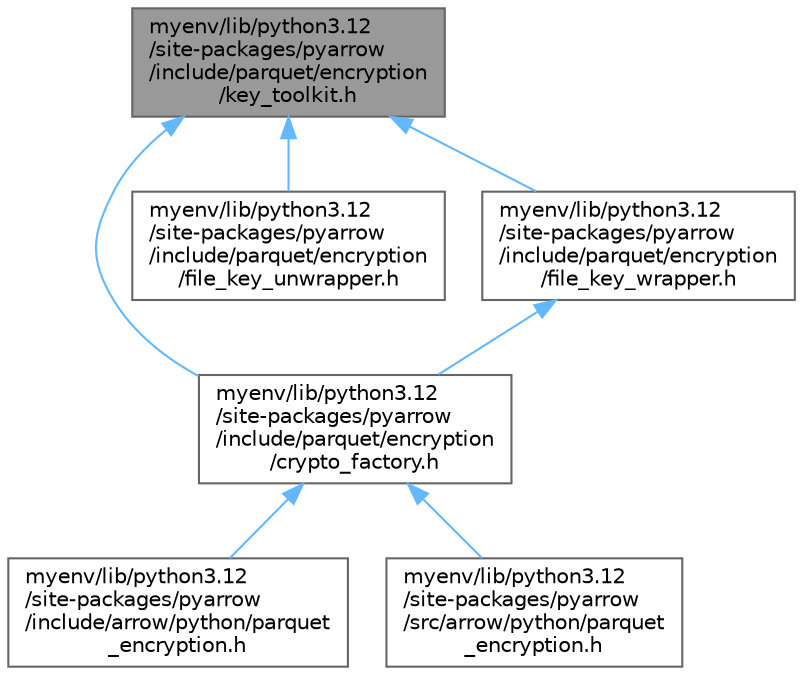 digraph "myenv/lib/python3.12/site-packages/pyarrow/include/parquet/encryption/key_toolkit.h"
{
 // LATEX_PDF_SIZE
  bgcolor="transparent";
  edge [fontname=Helvetica,fontsize=10,labelfontname=Helvetica,labelfontsize=10];
  node [fontname=Helvetica,fontsize=10,shape=box,height=0.2,width=0.4];
  Node1 [id="Node000001",label="myenv/lib/python3.12\l/site-packages/pyarrow\l/include/parquet/encryption\l/key_toolkit.h",height=0.2,width=0.4,color="gray40", fillcolor="grey60", style="filled", fontcolor="black",tooltip=" "];
  Node1 -> Node2 [id="edge1_Node000001_Node000002",dir="back",color="steelblue1",style="solid",tooltip=" "];
  Node2 [id="Node000002",label="myenv/lib/python3.12\l/site-packages/pyarrow\l/include/parquet/encryption\l/crypto_factory.h",height=0.2,width=0.4,color="grey40", fillcolor="white", style="filled",URL="$crypto__factory_8h.html",tooltip=" "];
  Node2 -> Node3 [id="edge2_Node000002_Node000003",dir="back",color="steelblue1",style="solid",tooltip=" "];
  Node3 [id="Node000003",label="myenv/lib/python3.12\l/site-packages/pyarrow\l/include/arrow/python/parquet\l_encryption.h",height=0.2,width=0.4,color="grey40", fillcolor="white", style="filled",URL="$include_2arrow_2python_2parquet__encryption_8h.html",tooltip=" "];
  Node2 -> Node4 [id="edge3_Node000002_Node000004",dir="back",color="steelblue1",style="solid",tooltip=" "];
  Node4 [id="Node000004",label="myenv/lib/python3.12\l/site-packages/pyarrow\l/src/arrow/python/parquet\l_encryption.h",height=0.2,width=0.4,color="grey40", fillcolor="white", style="filled",URL="$src_2arrow_2python_2parquet__encryption_8h.html",tooltip=" "];
  Node1 -> Node5 [id="edge4_Node000001_Node000005",dir="back",color="steelblue1",style="solid",tooltip=" "];
  Node5 [id="Node000005",label="myenv/lib/python3.12\l/site-packages/pyarrow\l/include/parquet/encryption\l/file_key_unwrapper.h",height=0.2,width=0.4,color="grey40", fillcolor="white", style="filled",URL="$file__key__unwrapper_8h.html",tooltip=" "];
  Node1 -> Node6 [id="edge5_Node000001_Node000006",dir="back",color="steelblue1",style="solid",tooltip=" "];
  Node6 [id="Node000006",label="myenv/lib/python3.12\l/site-packages/pyarrow\l/include/parquet/encryption\l/file_key_wrapper.h",height=0.2,width=0.4,color="grey40", fillcolor="white", style="filled",URL="$file__key__wrapper_8h.html",tooltip=" "];
  Node6 -> Node2 [id="edge6_Node000006_Node000002",dir="back",color="steelblue1",style="solid",tooltip=" "];
}
